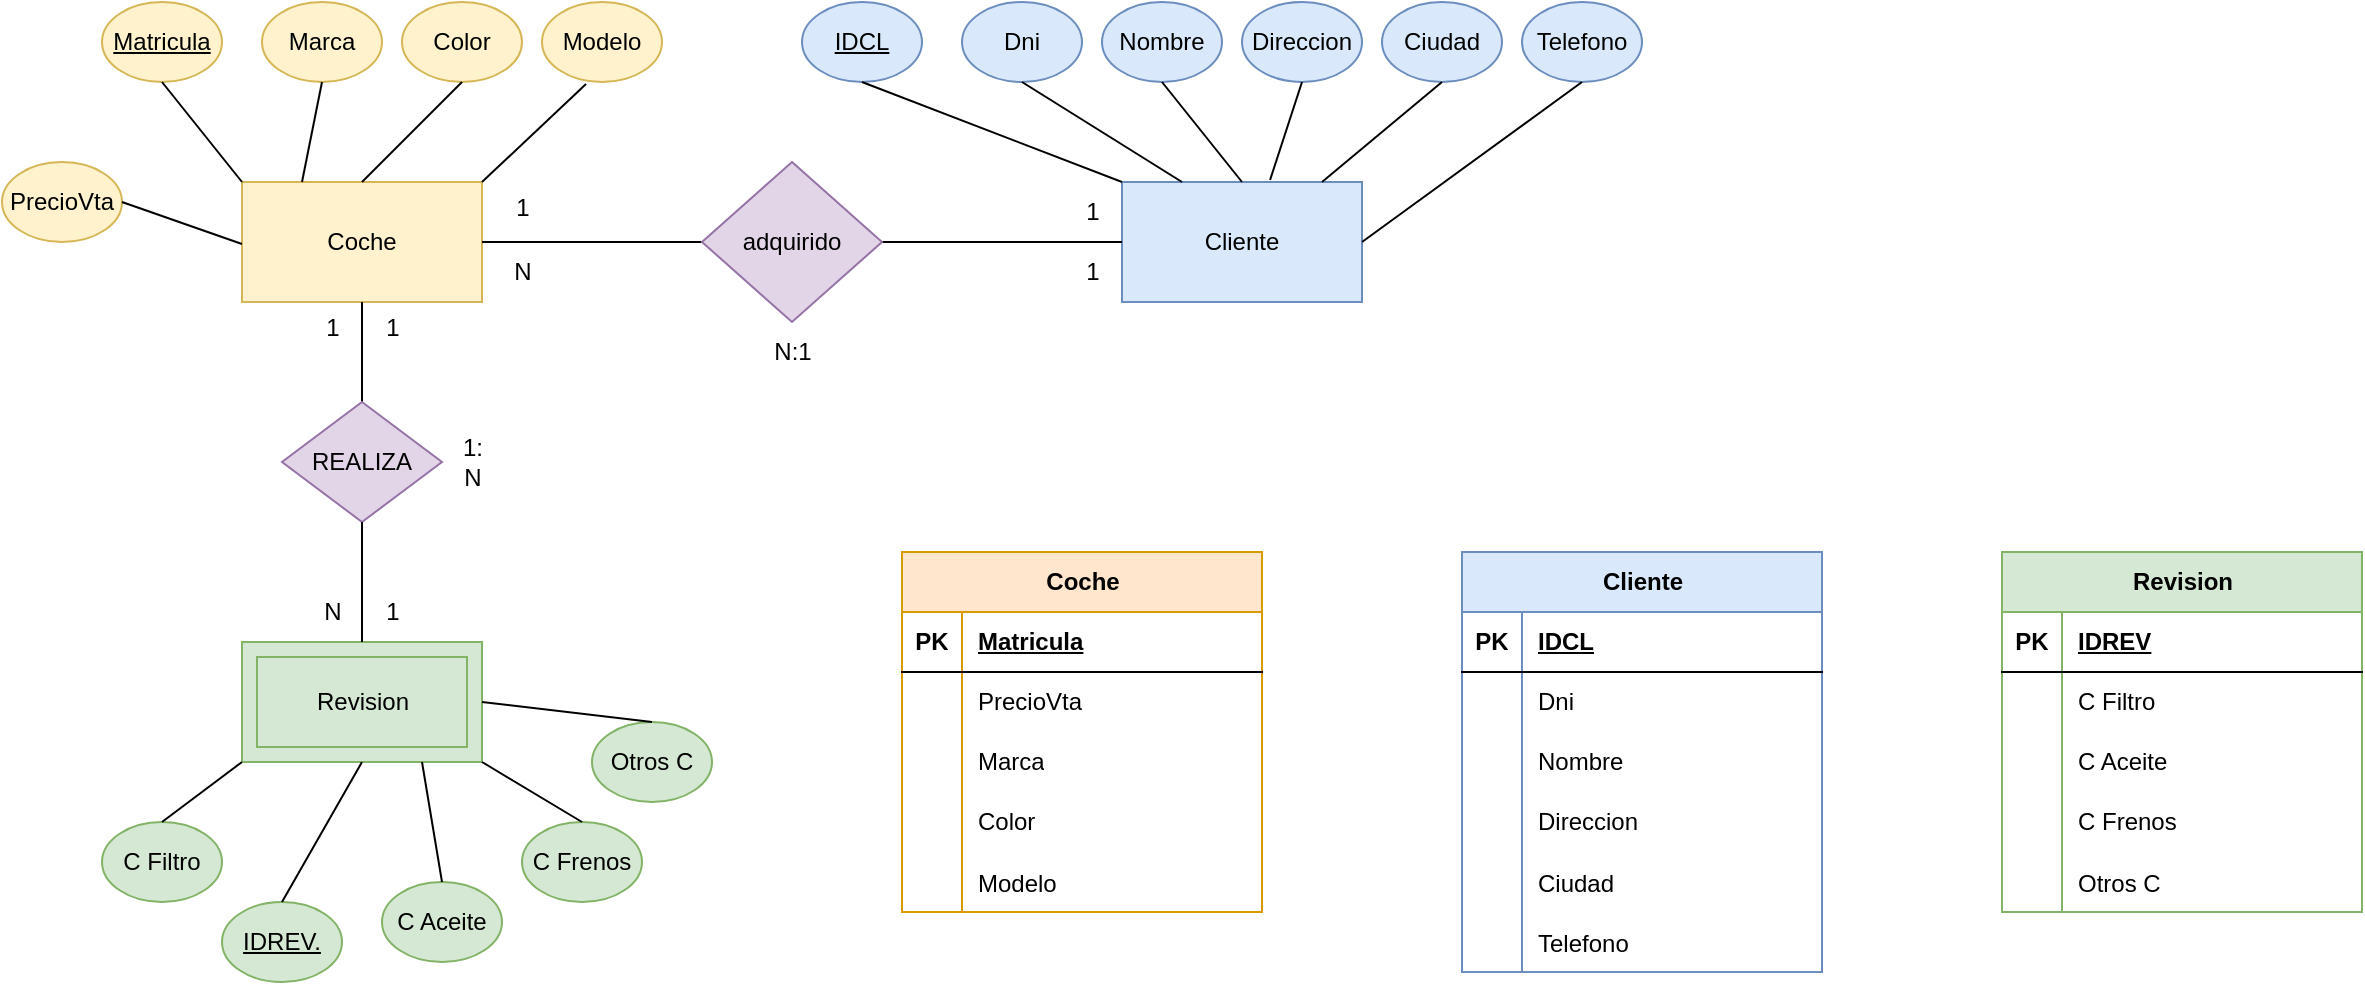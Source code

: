 <mxfile version="24.7.7">
  <diagram name="Página-1" id="XbbW0E3DY1Hykfo39sZ1">
    <mxGraphModel dx="2222" dy="615" grid="1" gridSize="10" guides="1" tooltips="1" connect="1" arrows="1" fold="1" page="1" pageScale="1" pageWidth="827" pageHeight="1169" math="0" shadow="0">
      <root>
        <mxCell id="0" />
        <mxCell id="1" parent="0" />
        <mxCell id="bFVW-gel4DIm9eiZ2UtS-2" value="Dni" style="ellipse;whiteSpace=wrap;html=1;fillColor=#dae8fc;strokeColor=#6c8ebf;" vertex="1" parent="1">
          <mxGeometry x="460" y="200" width="60" height="40" as="geometry" />
        </mxCell>
        <mxCell id="bFVW-gel4DIm9eiZ2UtS-7" value="Nombre" style="ellipse;whiteSpace=wrap;html=1;fillColor=#dae8fc;strokeColor=#6c8ebf;" vertex="1" parent="1">
          <mxGeometry x="530" y="200" width="60" height="40" as="geometry" />
        </mxCell>
        <mxCell id="bFVW-gel4DIm9eiZ2UtS-8" value="Direccion" style="ellipse;whiteSpace=wrap;html=1;fillColor=#dae8fc;strokeColor=#6c8ebf;" vertex="1" parent="1">
          <mxGeometry x="600" y="200" width="60" height="40" as="geometry" />
        </mxCell>
        <mxCell id="bFVW-gel4DIm9eiZ2UtS-9" value="Ciudad" style="ellipse;whiteSpace=wrap;html=1;fillColor=#dae8fc;strokeColor=#6c8ebf;" vertex="1" parent="1">
          <mxGeometry x="670" y="200" width="60" height="40" as="geometry" />
        </mxCell>
        <mxCell id="bFVW-gel4DIm9eiZ2UtS-10" value="Telefono" style="ellipse;whiteSpace=wrap;html=1;fillColor=#dae8fc;strokeColor=#6c8ebf;" vertex="1" parent="1">
          <mxGeometry x="740" y="200" width="60" height="40" as="geometry" />
        </mxCell>
        <mxCell id="bFVW-gel4DIm9eiZ2UtS-11" value="&lt;u&gt;Matricula&lt;/u&gt;" style="ellipse;whiteSpace=wrap;html=1;fillColor=#fff2cc;strokeColor=#d6b656;" vertex="1" parent="1">
          <mxGeometry x="30" y="200" width="60" height="40" as="geometry" />
        </mxCell>
        <mxCell id="bFVW-gel4DIm9eiZ2UtS-12" value="Marca" style="ellipse;whiteSpace=wrap;html=1;fillColor=#fff2cc;strokeColor=#d6b656;" vertex="1" parent="1">
          <mxGeometry x="110" y="200" width="60" height="40" as="geometry" />
        </mxCell>
        <mxCell id="bFVW-gel4DIm9eiZ2UtS-14" value="Modelo" style="ellipse;whiteSpace=wrap;html=1;fillColor=#fff2cc;strokeColor=#d6b656;" vertex="1" parent="1">
          <mxGeometry x="250" y="200" width="60" height="40" as="geometry" />
        </mxCell>
        <mxCell id="bFVW-gel4DIm9eiZ2UtS-15" value="Color" style="ellipse;whiteSpace=wrap;html=1;fillColor=#fff2cc;strokeColor=#d6b656;" vertex="1" parent="1">
          <mxGeometry x="180" y="200" width="60" height="40" as="geometry" />
        </mxCell>
        <mxCell id="bFVW-gel4DIm9eiZ2UtS-17" value="Cliente" style="rounded=0;whiteSpace=wrap;html=1;fillColor=#dae8fc;strokeColor=#6c8ebf;" vertex="1" parent="1">
          <mxGeometry x="540" y="290" width="120" height="60" as="geometry" />
        </mxCell>
        <mxCell id="bFVW-gel4DIm9eiZ2UtS-18" value="&lt;u&gt;IDCL&lt;/u&gt;" style="ellipse;whiteSpace=wrap;html=1;fillColor=#dae8fc;strokeColor=#6c8ebf;" vertex="1" parent="1">
          <mxGeometry x="380" y="200" width="60" height="40" as="geometry" />
        </mxCell>
        <mxCell id="bFVW-gel4DIm9eiZ2UtS-19" value="Coche" style="rounded=0;whiteSpace=wrap;html=1;fillColor=#fff2cc;strokeColor=#d6b656;" vertex="1" parent="1">
          <mxGeometry x="100" y="290" width="120" height="60" as="geometry" />
        </mxCell>
        <mxCell id="bFVW-gel4DIm9eiZ2UtS-22" value="" style="endArrow=none;html=1;rounded=0;entryX=0.5;entryY=1;entryDx=0;entryDy=0;exitX=0;exitY=0;exitDx=0;exitDy=0;" edge="1" parent="1" source="bFVW-gel4DIm9eiZ2UtS-19" target="bFVW-gel4DIm9eiZ2UtS-11">
          <mxGeometry width="50" height="50" relative="1" as="geometry">
            <mxPoint x="390" y="410" as="sourcePoint" />
            <mxPoint x="440" y="360" as="targetPoint" />
          </mxGeometry>
        </mxCell>
        <mxCell id="bFVW-gel4DIm9eiZ2UtS-23" value="" style="endArrow=none;html=1;rounded=0;entryX=0.5;entryY=1;entryDx=0;entryDy=0;exitX=0.25;exitY=0;exitDx=0;exitDy=0;" edge="1" parent="1" source="bFVW-gel4DIm9eiZ2UtS-19" target="bFVW-gel4DIm9eiZ2UtS-12">
          <mxGeometry width="50" height="50" relative="1" as="geometry">
            <mxPoint x="110" y="300" as="sourcePoint" />
            <mxPoint x="70" y="250" as="targetPoint" />
          </mxGeometry>
        </mxCell>
        <mxCell id="bFVW-gel4DIm9eiZ2UtS-24" value="" style="endArrow=none;html=1;rounded=0;entryX=0.5;entryY=1;entryDx=0;entryDy=0;exitX=0.5;exitY=0;exitDx=0;exitDy=0;" edge="1" parent="1" source="bFVW-gel4DIm9eiZ2UtS-19" target="bFVW-gel4DIm9eiZ2UtS-15">
          <mxGeometry width="50" height="50" relative="1" as="geometry">
            <mxPoint x="160" y="280" as="sourcePoint" />
            <mxPoint x="150" y="250" as="targetPoint" />
          </mxGeometry>
        </mxCell>
        <mxCell id="bFVW-gel4DIm9eiZ2UtS-26" value="" style="endArrow=none;html=1;rounded=0;entryX=0.367;entryY=1.025;entryDx=0;entryDy=0;exitX=1;exitY=0;exitDx=0;exitDy=0;entryPerimeter=0;" edge="1" parent="1" source="bFVW-gel4DIm9eiZ2UtS-19" target="bFVW-gel4DIm9eiZ2UtS-14">
          <mxGeometry width="50" height="50" relative="1" as="geometry">
            <mxPoint x="170" y="300" as="sourcePoint" />
            <mxPoint x="220" y="250" as="targetPoint" />
          </mxGeometry>
        </mxCell>
        <mxCell id="bFVW-gel4DIm9eiZ2UtS-27" value="PrecioVta" style="ellipse;whiteSpace=wrap;html=1;fillColor=#fff2cc;strokeColor=#d6b656;" vertex="1" parent="1">
          <mxGeometry x="-20" y="280" width="60" height="40" as="geometry" />
        </mxCell>
        <mxCell id="bFVW-gel4DIm9eiZ2UtS-28" value="" style="endArrow=none;html=1;rounded=0;entryX=1;entryY=0.5;entryDx=0;entryDy=0;" edge="1" parent="1" target="bFVW-gel4DIm9eiZ2UtS-27">
          <mxGeometry width="50" height="50" relative="1" as="geometry">
            <mxPoint x="100" y="321" as="sourcePoint" />
            <mxPoint x="260" y="300" as="targetPoint" />
          </mxGeometry>
        </mxCell>
        <mxCell id="bFVW-gel4DIm9eiZ2UtS-30" value="" style="endArrow=none;html=1;rounded=0;entryX=0.5;entryY=1;entryDx=0;entryDy=0;exitX=0;exitY=0;exitDx=0;exitDy=0;" edge="1" parent="1" source="bFVW-gel4DIm9eiZ2UtS-17" target="bFVW-gel4DIm9eiZ2UtS-18">
          <mxGeometry width="50" height="50" relative="1" as="geometry">
            <mxPoint x="390" y="410" as="sourcePoint" />
            <mxPoint x="440" y="360" as="targetPoint" />
          </mxGeometry>
        </mxCell>
        <mxCell id="bFVW-gel4DIm9eiZ2UtS-31" value="" style="endArrow=none;html=1;rounded=0;entryX=0.5;entryY=1;entryDx=0;entryDy=0;exitX=0.25;exitY=0;exitDx=0;exitDy=0;" edge="1" parent="1" source="bFVW-gel4DIm9eiZ2UtS-17" target="bFVW-gel4DIm9eiZ2UtS-2">
          <mxGeometry width="50" height="50" relative="1" as="geometry">
            <mxPoint x="550" y="300" as="sourcePoint" />
            <mxPoint x="420" y="250" as="targetPoint" />
          </mxGeometry>
        </mxCell>
        <mxCell id="bFVW-gel4DIm9eiZ2UtS-32" value="" style="endArrow=none;html=1;rounded=0;entryX=0.5;entryY=1;entryDx=0;entryDy=0;exitX=0.5;exitY=0;exitDx=0;exitDy=0;" edge="1" parent="1" source="bFVW-gel4DIm9eiZ2UtS-17" target="bFVW-gel4DIm9eiZ2UtS-7">
          <mxGeometry width="50" height="50" relative="1" as="geometry">
            <mxPoint x="580" y="300" as="sourcePoint" />
            <mxPoint x="500" y="250" as="targetPoint" />
          </mxGeometry>
        </mxCell>
        <mxCell id="bFVW-gel4DIm9eiZ2UtS-33" value="" style="endArrow=none;html=1;rounded=0;entryX=0.5;entryY=1;entryDx=0;entryDy=0;exitX=0.617;exitY=-0.017;exitDx=0;exitDy=0;exitPerimeter=0;" edge="1" parent="1" source="bFVW-gel4DIm9eiZ2UtS-17" target="bFVW-gel4DIm9eiZ2UtS-8">
          <mxGeometry width="50" height="50" relative="1" as="geometry">
            <mxPoint x="610" y="300" as="sourcePoint" />
            <mxPoint x="570" y="250" as="targetPoint" />
          </mxGeometry>
        </mxCell>
        <mxCell id="bFVW-gel4DIm9eiZ2UtS-34" value="" style="endArrow=none;html=1;rounded=0;entryX=0.5;entryY=1;entryDx=0;entryDy=0;" edge="1" parent="1" target="bFVW-gel4DIm9eiZ2UtS-9">
          <mxGeometry width="50" height="50" relative="1" as="geometry">
            <mxPoint x="640" y="290" as="sourcePoint" />
            <mxPoint x="640" y="250" as="targetPoint" />
          </mxGeometry>
        </mxCell>
        <mxCell id="bFVW-gel4DIm9eiZ2UtS-35" value="" style="endArrow=none;html=1;rounded=0;entryX=0.5;entryY=1;entryDx=0;entryDy=0;exitX=1;exitY=0.5;exitDx=0;exitDy=0;" edge="1" parent="1" source="bFVW-gel4DIm9eiZ2UtS-17" target="bFVW-gel4DIm9eiZ2UtS-10">
          <mxGeometry width="50" height="50" relative="1" as="geometry">
            <mxPoint x="650" y="300" as="sourcePoint" />
            <mxPoint x="710" y="250" as="targetPoint" />
          </mxGeometry>
        </mxCell>
        <mxCell id="bFVW-gel4DIm9eiZ2UtS-37" value="" style="endArrow=none;html=1;rounded=0;exitX=1;exitY=0.5;exitDx=0;exitDy=0;" edge="1" parent="1" source="bFVW-gel4DIm9eiZ2UtS-19">
          <mxGeometry width="50" height="50" relative="1" as="geometry">
            <mxPoint x="390" y="410" as="sourcePoint" />
            <mxPoint x="340" y="320" as="targetPoint" />
          </mxGeometry>
        </mxCell>
        <mxCell id="bFVW-gel4DIm9eiZ2UtS-38" value="" style="endArrow=none;html=1;rounded=0;entryX=0;entryY=0.5;entryDx=0;entryDy=0;exitX=1;exitY=0.5;exitDx=0;exitDy=0;" edge="1" parent="1" source="bFVW-gel4DIm9eiZ2UtS-39" target="bFVW-gel4DIm9eiZ2UtS-17">
          <mxGeometry width="50" height="50" relative="1" as="geometry">
            <mxPoint x="450" y="320" as="sourcePoint" />
            <mxPoint x="350" y="330" as="targetPoint" />
          </mxGeometry>
        </mxCell>
        <mxCell id="bFVW-gel4DIm9eiZ2UtS-39" value="adquirido" style="rhombus;whiteSpace=wrap;html=1;fillColor=#e1d5e7;strokeColor=#9673a6;" vertex="1" parent="1">
          <mxGeometry x="330" y="280" width="90" height="80" as="geometry" />
        </mxCell>
        <mxCell id="bFVW-gel4DIm9eiZ2UtS-42" value="1" style="text;html=1;align=center;verticalAlign=middle;resizable=0;points=[];autosize=1;strokeColor=none;fillColor=none;" vertex="1" parent="1">
          <mxGeometry x="225" y="288" width="30" height="30" as="geometry" />
        </mxCell>
        <mxCell id="bFVW-gel4DIm9eiZ2UtS-43" value="1" style="text;html=1;align=center;verticalAlign=middle;resizable=0;points=[];autosize=1;strokeColor=none;fillColor=none;" vertex="1" parent="1">
          <mxGeometry x="510" y="290" width="30" height="30" as="geometry" />
        </mxCell>
        <mxCell id="bFVW-gel4DIm9eiZ2UtS-44" value="1" style="text;html=1;align=center;verticalAlign=middle;resizable=0;points=[];autosize=1;strokeColor=none;fillColor=none;" vertex="1" parent="1">
          <mxGeometry x="510" y="320" width="30" height="30" as="geometry" />
        </mxCell>
        <mxCell id="bFVW-gel4DIm9eiZ2UtS-45" value="N" style="text;html=1;align=center;verticalAlign=middle;resizable=0;points=[];autosize=1;strokeColor=none;fillColor=none;" vertex="1" parent="1">
          <mxGeometry x="225" y="320" width="30" height="30" as="geometry" />
        </mxCell>
        <mxCell id="bFVW-gel4DIm9eiZ2UtS-46" value="N:1" style="text;html=1;align=center;verticalAlign=middle;resizable=0;points=[];autosize=1;strokeColor=none;fillColor=none;" vertex="1" parent="1">
          <mxGeometry x="355" y="360" width="40" height="30" as="geometry" />
        </mxCell>
        <mxCell id="bFVW-gel4DIm9eiZ2UtS-49" value="Revision" style="rounded=0;whiteSpace=wrap;html=1;fillColor=#d5e8d4;strokeColor=#82b366;" vertex="1" parent="1">
          <mxGeometry x="100" y="520" width="120" height="60" as="geometry" />
        </mxCell>
        <mxCell id="bFVW-gel4DIm9eiZ2UtS-50" value="&lt;u&gt;IDREV.&lt;/u&gt;" style="ellipse;whiteSpace=wrap;html=1;fillColor=#d5e8d4;strokeColor=#82b366;" vertex="1" parent="1">
          <mxGeometry x="90" y="650" width="60" height="40" as="geometry" />
        </mxCell>
        <mxCell id="bFVW-gel4DIm9eiZ2UtS-51" value="C Aceite" style="ellipse;whiteSpace=wrap;html=1;fillColor=#d5e8d4;strokeColor=#82b366;" vertex="1" parent="1">
          <mxGeometry x="170" y="640" width="60" height="40" as="geometry" />
        </mxCell>
        <mxCell id="bFVW-gel4DIm9eiZ2UtS-52" value="" style="endArrow=none;html=1;rounded=0;entryX=0.5;entryY=0;entryDx=0;entryDy=0;exitX=0.5;exitY=1;exitDx=0;exitDy=0;" edge="1" parent="1" target="bFVW-gel4DIm9eiZ2UtS-50" source="bFVW-gel4DIm9eiZ2UtS-49">
          <mxGeometry width="50" height="50" relative="1" as="geometry">
            <mxPoint x="185" y="700" as="sourcePoint" />
            <mxPoint x="525" y="770" as="targetPoint" />
          </mxGeometry>
        </mxCell>
        <mxCell id="bFVW-gel4DIm9eiZ2UtS-53" value="" style="endArrow=none;html=1;rounded=0;entryX=0.5;entryY=0;entryDx=0;entryDy=0;exitX=0.75;exitY=1;exitDx=0;exitDy=0;" edge="1" parent="1" target="bFVW-gel4DIm9eiZ2UtS-51" source="bFVW-gel4DIm9eiZ2UtS-49">
          <mxGeometry width="50" height="50" relative="1" as="geometry">
            <mxPoint x="215" y="700" as="sourcePoint" />
            <mxPoint x="155" y="660" as="targetPoint" />
          </mxGeometry>
        </mxCell>
        <mxCell id="bFVW-gel4DIm9eiZ2UtS-54" value="C Filtro" style="ellipse;whiteSpace=wrap;html=1;fillColor=#d5e8d4;strokeColor=#82b366;" vertex="1" parent="1">
          <mxGeometry x="30" y="610" width="60" height="40" as="geometry" />
        </mxCell>
        <mxCell id="bFVW-gel4DIm9eiZ2UtS-55" value="" style="endArrow=none;html=1;rounded=0;entryX=0.5;entryY=0;entryDx=0;entryDy=0;exitX=0;exitY=1;exitDx=0;exitDy=0;" edge="1" parent="1" target="bFVW-gel4DIm9eiZ2UtS-54" source="bFVW-gel4DIm9eiZ2UtS-49">
          <mxGeometry width="50" height="50" relative="1" as="geometry">
            <mxPoint x="185" y="731" as="sourcePoint" />
            <mxPoint x="345" y="710" as="targetPoint" />
          </mxGeometry>
        </mxCell>
        <mxCell id="bFVW-gel4DIm9eiZ2UtS-58" value="C Frenos" style="ellipse;whiteSpace=wrap;html=1;fillColor=#d5e8d4;strokeColor=#82b366;" vertex="1" parent="1">
          <mxGeometry x="240" y="610" width="60" height="40" as="geometry" />
        </mxCell>
        <mxCell id="bFVW-gel4DIm9eiZ2UtS-59" value="" style="endArrow=none;html=1;rounded=0;entryX=0.5;entryY=0;entryDx=0;entryDy=0;exitX=1;exitY=1;exitDx=0;exitDy=0;" edge="1" parent="1" target="bFVW-gel4DIm9eiZ2UtS-58" source="bFVW-gel4DIm9eiZ2UtS-49">
          <mxGeometry width="50" height="50" relative="1" as="geometry">
            <mxPoint x="280" y="585" as="sourcePoint" />
            <mxPoint x="215" y="665" as="targetPoint" />
          </mxGeometry>
        </mxCell>
        <mxCell id="bFVW-gel4DIm9eiZ2UtS-60" value="Otros C" style="ellipse;whiteSpace=wrap;html=1;fillColor=#d5e8d4;strokeColor=#82b366;" vertex="1" parent="1">
          <mxGeometry x="275" y="560" width="60" height="40" as="geometry" />
        </mxCell>
        <mxCell id="bFVW-gel4DIm9eiZ2UtS-61" value="" style="endArrow=none;html=1;rounded=0;entryX=0.5;entryY=0;entryDx=0;entryDy=0;exitX=1;exitY=0.5;exitDx=0;exitDy=0;" edge="1" parent="1" target="bFVW-gel4DIm9eiZ2UtS-60" source="bFVW-gel4DIm9eiZ2UtS-49">
          <mxGeometry width="50" height="50" relative="1" as="geometry">
            <mxPoint x="255" y="530" as="sourcePoint" />
            <mxPoint x="250" y="615" as="targetPoint" />
          </mxGeometry>
        </mxCell>
        <mxCell id="bFVW-gel4DIm9eiZ2UtS-64" value="" style="endArrow=none;html=1;rounded=0;entryX=0.5;entryY=1;entryDx=0;entryDy=0;" edge="1" parent="1" target="bFVW-gel4DIm9eiZ2UtS-19">
          <mxGeometry width="50" height="50" relative="1" as="geometry">
            <mxPoint x="160" y="400" as="sourcePoint" />
            <mxPoint x="390" y="430" as="targetPoint" />
          </mxGeometry>
        </mxCell>
        <mxCell id="bFVW-gel4DIm9eiZ2UtS-65" value="REALIZA" style="rhombus;whiteSpace=wrap;html=1;fillColor=#e1d5e7;strokeColor=#9673a6;" vertex="1" parent="1">
          <mxGeometry x="120" y="400" width="80" height="60" as="geometry" />
        </mxCell>
        <mxCell id="bFVW-gel4DIm9eiZ2UtS-66" value="" style="endArrow=none;html=1;rounded=0;entryX=0.5;entryY=1;entryDx=0;entryDy=0;exitX=0.5;exitY=0;exitDx=0;exitDy=0;" edge="1" parent="1" source="bFVW-gel4DIm9eiZ2UtS-49" target="bFVW-gel4DIm9eiZ2UtS-65">
          <mxGeometry width="50" height="50" relative="1" as="geometry">
            <mxPoint x="170" y="410" as="sourcePoint" />
            <mxPoint x="170" y="360" as="targetPoint" />
          </mxGeometry>
        </mxCell>
        <mxCell id="bFVW-gel4DIm9eiZ2UtS-67" value="Revision" style="rounded=0;whiteSpace=wrap;html=1;fillColor=#d5e8d4;strokeColor=#82b366;" vertex="1" parent="1">
          <mxGeometry x="107.5" y="527.5" width="105" height="45" as="geometry" />
        </mxCell>
        <mxCell id="bFVW-gel4DIm9eiZ2UtS-68" value="1" style="text;html=1;align=center;verticalAlign=middle;resizable=0;points=[];autosize=1;strokeColor=none;fillColor=none;" vertex="1" parent="1">
          <mxGeometry x="130" y="348" width="30" height="30" as="geometry" />
        </mxCell>
        <mxCell id="bFVW-gel4DIm9eiZ2UtS-69" value="N" style="text;html=1;align=center;verticalAlign=middle;resizable=0;points=[];autosize=1;strokeColor=none;fillColor=none;" vertex="1" parent="1">
          <mxGeometry x="130" y="490" width="30" height="30" as="geometry" />
        </mxCell>
        <mxCell id="bFVW-gel4DIm9eiZ2UtS-70" value="1" style="text;html=1;align=center;verticalAlign=middle;resizable=0;points=[];autosize=1;strokeColor=none;fillColor=none;" vertex="1" parent="1">
          <mxGeometry x="160" y="348" width="30" height="30" as="geometry" />
        </mxCell>
        <mxCell id="bFVW-gel4DIm9eiZ2UtS-71" value="1" style="text;html=1;align=center;verticalAlign=middle;resizable=0;points=[];autosize=1;strokeColor=none;fillColor=none;" vertex="1" parent="1">
          <mxGeometry x="160" y="490" width="30" height="30" as="geometry" />
        </mxCell>
        <mxCell id="bFVW-gel4DIm9eiZ2UtS-72" value="1:&lt;div&gt;N&lt;/div&gt;" style="text;html=1;align=center;verticalAlign=middle;resizable=0;points=[];autosize=1;strokeColor=none;fillColor=none;" vertex="1" parent="1">
          <mxGeometry x="200" y="410" width="30" height="40" as="geometry" />
        </mxCell>
        <mxCell id="bFVW-gel4DIm9eiZ2UtS-74" value="Coche" style="shape=table;startSize=30;container=1;collapsible=1;childLayout=tableLayout;fixedRows=1;rowLines=0;fontStyle=1;align=center;resizeLast=1;html=1;fillColor=#ffe6cc;strokeColor=#d79b00;" vertex="1" parent="1">
          <mxGeometry x="430" y="475" width="180" height="180" as="geometry" />
        </mxCell>
        <mxCell id="bFVW-gel4DIm9eiZ2UtS-75" value="" style="shape=tableRow;horizontal=0;startSize=0;swimlaneHead=0;swimlaneBody=0;fillColor=none;collapsible=0;dropTarget=0;points=[[0,0.5],[1,0.5]];portConstraint=eastwest;top=0;left=0;right=0;bottom=1;" vertex="1" parent="bFVW-gel4DIm9eiZ2UtS-74">
          <mxGeometry y="30" width="180" height="30" as="geometry" />
        </mxCell>
        <mxCell id="bFVW-gel4DIm9eiZ2UtS-76" value="PK" style="shape=partialRectangle;connectable=0;fillColor=none;top=0;left=0;bottom=0;right=0;fontStyle=1;overflow=hidden;whiteSpace=wrap;html=1;" vertex="1" parent="bFVW-gel4DIm9eiZ2UtS-75">
          <mxGeometry width="30" height="30" as="geometry">
            <mxRectangle width="30" height="30" as="alternateBounds" />
          </mxGeometry>
        </mxCell>
        <mxCell id="bFVW-gel4DIm9eiZ2UtS-77" value="Matricula" style="shape=partialRectangle;connectable=0;fillColor=none;top=0;left=0;bottom=0;right=0;align=left;spacingLeft=6;fontStyle=5;overflow=hidden;whiteSpace=wrap;html=1;" vertex="1" parent="bFVW-gel4DIm9eiZ2UtS-75">
          <mxGeometry x="30" width="150" height="30" as="geometry">
            <mxRectangle width="150" height="30" as="alternateBounds" />
          </mxGeometry>
        </mxCell>
        <mxCell id="bFVW-gel4DIm9eiZ2UtS-78" value="" style="shape=tableRow;horizontal=0;startSize=0;swimlaneHead=0;swimlaneBody=0;fillColor=none;collapsible=0;dropTarget=0;points=[[0,0.5],[1,0.5]];portConstraint=eastwest;top=0;left=0;right=0;bottom=0;" vertex="1" parent="bFVW-gel4DIm9eiZ2UtS-74">
          <mxGeometry y="60" width="180" height="30" as="geometry" />
        </mxCell>
        <mxCell id="bFVW-gel4DIm9eiZ2UtS-79" value="" style="shape=partialRectangle;connectable=0;fillColor=none;top=0;left=0;bottom=0;right=0;editable=1;overflow=hidden;whiteSpace=wrap;html=1;" vertex="1" parent="bFVW-gel4DIm9eiZ2UtS-78">
          <mxGeometry width="30" height="30" as="geometry">
            <mxRectangle width="30" height="30" as="alternateBounds" />
          </mxGeometry>
        </mxCell>
        <mxCell id="bFVW-gel4DIm9eiZ2UtS-80" value="PrecioVta" style="shape=partialRectangle;connectable=0;fillColor=none;top=0;left=0;bottom=0;right=0;align=left;spacingLeft=6;overflow=hidden;whiteSpace=wrap;html=1;" vertex="1" parent="bFVW-gel4DIm9eiZ2UtS-78">
          <mxGeometry x="30" width="150" height="30" as="geometry">
            <mxRectangle width="150" height="30" as="alternateBounds" />
          </mxGeometry>
        </mxCell>
        <mxCell id="bFVW-gel4DIm9eiZ2UtS-81" value="" style="shape=tableRow;horizontal=0;startSize=0;swimlaneHead=0;swimlaneBody=0;fillColor=none;collapsible=0;dropTarget=0;points=[[0,0.5],[1,0.5]];portConstraint=eastwest;top=0;left=0;right=0;bottom=0;" vertex="1" parent="bFVW-gel4DIm9eiZ2UtS-74">
          <mxGeometry y="90" width="180" height="30" as="geometry" />
        </mxCell>
        <mxCell id="bFVW-gel4DIm9eiZ2UtS-82" value="" style="shape=partialRectangle;connectable=0;fillColor=none;top=0;left=0;bottom=0;right=0;editable=1;overflow=hidden;whiteSpace=wrap;html=1;" vertex="1" parent="bFVW-gel4DIm9eiZ2UtS-81">
          <mxGeometry width="30" height="30" as="geometry">
            <mxRectangle width="30" height="30" as="alternateBounds" />
          </mxGeometry>
        </mxCell>
        <mxCell id="bFVW-gel4DIm9eiZ2UtS-83" value="Marca" style="shape=partialRectangle;connectable=0;fillColor=none;top=0;left=0;bottom=0;right=0;align=left;spacingLeft=6;overflow=hidden;whiteSpace=wrap;html=1;" vertex="1" parent="bFVW-gel4DIm9eiZ2UtS-81">
          <mxGeometry x="30" width="150" height="30" as="geometry">
            <mxRectangle width="150" height="30" as="alternateBounds" />
          </mxGeometry>
        </mxCell>
        <mxCell id="bFVW-gel4DIm9eiZ2UtS-84" value="" style="shape=tableRow;horizontal=0;startSize=0;swimlaneHead=0;swimlaneBody=0;fillColor=none;collapsible=0;dropTarget=0;points=[[0,0.5],[1,0.5]];portConstraint=eastwest;top=0;left=0;right=0;bottom=0;" vertex="1" parent="bFVW-gel4DIm9eiZ2UtS-74">
          <mxGeometry y="120" width="180" height="30" as="geometry" />
        </mxCell>
        <mxCell id="bFVW-gel4DIm9eiZ2UtS-85" value="" style="shape=partialRectangle;connectable=0;fillColor=none;top=0;left=0;bottom=0;right=0;editable=1;overflow=hidden;whiteSpace=wrap;html=1;" vertex="1" parent="bFVW-gel4DIm9eiZ2UtS-84">
          <mxGeometry width="30" height="30" as="geometry">
            <mxRectangle width="30" height="30" as="alternateBounds" />
          </mxGeometry>
        </mxCell>
        <mxCell id="bFVW-gel4DIm9eiZ2UtS-86" value="Color" style="shape=partialRectangle;connectable=0;fillColor=none;top=0;left=0;bottom=0;right=0;align=left;spacingLeft=6;overflow=hidden;whiteSpace=wrap;html=1;" vertex="1" parent="bFVW-gel4DIm9eiZ2UtS-84">
          <mxGeometry x="30" width="150" height="30" as="geometry">
            <mxRectangle width="150" height="30" as="alternateBounds" />
          </mxGeometry>
        </mxCell>
        <mxCell id="bFVW-gel4DIm9eiZ2UtS-114" value="" style="shape=tableRow;horizontal=0;startSize=0;swimlaneHead=0;swimlaneBody=0;fillColor=none;collapsible=0;dropTarget=0;points=[[0,0.5],[1,0.5]];portConstraint=eastwest;top=0;left=0;right=0;bottom=0;" vertex="1" parent="bFVW-gel4DIm9eiZ2UtS-74">
          <mxGeometry y="150" width="180" height="30" as="geometry" />
        </mxCell>
        <mxCell id="bFVW-gel4DIm9eiZ2UtS-115" value="" style="shape=partialRectangle;connectable=0;fillColor=none;top=0;left=0;bottom=0;right=0;editable=1;overflow=hidden;" vertex="1" parent="bFVW-gel4DIm9eiZ2UtS-114">
          <mxGeometry width="30" height="30" as="geometry">
            <mxRectangle width="30" height="30" as="alternateBounds" />
          </mxGeometry>
        </mxCell>
        <mxCell id="bFVW-gel4DIm9eiZ2UtS-116" value="Modelo" style="shape=partialRectangle;connectable=0;fillColor=none;top=0;left=0;bottom=0;right=0;align=left;spacingLeft=6;overflow=hidden;" vertex="1" parent="bFVW-gel4DIm9eiZ2UtS-114">
          <mxGeometry x="30" width="150" height="30" as="geometry">
            <mxRectangle width="150" height="30" as="alternateBounds" />
          </mxGeometry>
        </mxCell>
        <mxCell id="bFVW-gel4DIm9eiZ2UtS-87" value="Cliente" style="shape=table;startSize=30;container=1;collapsible=1;childLayout=tableLayout;fixedRows=1;rowLines=0;fontStyle=1;align=center;resizeLast=1;html=1;fillColor=#dae8fc;strokeColor=#6c8ebf;" vertex="1" parent="1">
          <mxGeometry x="710" y="475" width="180" height="210" as="geometry" />
        </mxCell>
        <mxCell id="bFVW-gel4DIm9eiZ2UtS-88" value="" style="shape=tableRow;horizontal=0;startSize=0;swimlaneHead=0;swimlaneBody=0;fillColor=none;collapsible=0;dropTarget=0;points=[[0,0.5],[1,0.5]];portConstraint=eastwest;top=0;left=0;right=0;bottom=1;" vertex="1" parent="bFVW-gel4DIm9eiZ2UtS-87">
          <mxGeometry y="30" width="180" height="30" as="geometry" />
        </mxCell>
        <mxCell id="bFVW-gel4DIm9eiZ2UtS-89" value="PK" style="shape=partialRectangle;connectable=0;fillColor=none;top=0;left=0;bottom=0;right=0;fontStyle=1;overflow=hidden;whiteSpace=wrap;html=1;" vertex="1" parent="bFVW-gel4DIm9eiZ2UtS-88">
          <mxGeometry width="30" height="30" as="geometry">
            <mxRectangle width="30" height="30" as="alternateBounds" />
          </mxGeometry>
        </mxCell>
        <mxCell id="bFVW-gel4DIm9eiZ2UtS-90" value="IDCL" style="shape=partialRectangle;connectable=0;fillColor=none;top=0;left=0;bottom=0;right=0;align=left;spacingLeft=6;fontStyle=5;overflow=hidden;whiteSpace=wrap;html=1;" vertex="1" parent="bFVW-gel4DIm9eiZ2UtS-88">
          <mxGeometry x="30" width="150" height="30" as="geometry">
            <mxRectangle width="150" height="30" as="alternateBounds" />
          </mxGeometry>
        </mxCell>
        <mxCell id="bFVW-gel4DIm9eiZ2UtS-91" value="" style="shape=tableRow;horizontal=0;startSize=0;swimlaneHead=0;swimlaneBody=0;fillColor=none;collapsible=0;dropTarget=0;points=[[0,0.5],[1,0.5]];portConstraint=eastwest;top=0;left=0;right=0;bottom=0;" vertex="1" parent="bFVW-gel4DIm9eiZ2UtS-87">
          <mxGeometry y="60" width="180" height="30" as="geometry" />
        </mxCell>
        <mxCell id="bFVW-gel4DIm9eiZ2UtS-92" value="" style="shape=partialRectangle;connectable=0;fillColor=none;top=0;left=0;bottom=0;right=0;editable=1;overflow=hidden;whiteSpace=wrap;html=1;" vertex="1" parent="bFVW-gel4DIm9eiZ2UtS-91">
          <mxGeometry width="30" height="30" as="geometry">
            <mxRectangle width="30" height="30" as="alternateBounds" />
          </mxGeometry>
        </mxCell>
        <mxCell id="bFVW-gel4DIm9eiZ2UtS-93" value="Dni" style="shape=partialRectangle;connectable=0;fillColor=none;top=0;left=0;bottom=0;right=0;align=left;spacingLeft=6;overflow=hidden;whiteSpace=wrap;html=1;" vertex="1" parent="bFVW-gel4DIm9eiZ2UtS-91">
          <mxGeometry x="30" width="150" height="30" as="geometry">
            <mxRectangle width="150" height="30" as="alternateBounds" />
          </mxGeometry>
        </mxCell>
        <mxCell id="bFVW-gel4DIm9eiZ2UtS-94" value="" style="shape=tableRow;horizontal=0;startSize=0;swimlaneHead=0;swimlaneBody=0;fillColor=none;collapsible=0;dropTarget=0;points=[[0,0.5],[1,0.5]];portConstraint=eastwest;top=0;left=0;right=0;bottom=0;" vertex="1" parent="bFVW-gel4DIm9eiZ2UtS-87">
          <mxGeometry y="90" width="180" height="30" as="geometry" />
        </mxCell>
        <mxCell id="bFVW-gel4DIm9eiZ2UtS-95" value="" style="shape=partialRectangle;connectable=0;fillColor=none;top=0;left=0;bottom=0;right=0;editable=1;overflow=hidden;whiteSpace=wrap;html=1;" vertex="1" parent="bFVW-gel4DIm9eiZ2UtS-94">
          <mxGeometry width="30" height="30" as="geometry">
            <mxRectangle width="30" height="30" as="alternateBounds" />
          </mxGeometry>
        </mxCell>
        <mxCell id="bFVW-gel4DIm9eiZ2UtS-96" value="Nombre" style="shape=partialRectangle;connectable=0;fillColor=none;top=0;left=0;bottom=0;right=0;align=left;spacingLeft=6;overflow=hidden;whiteSpace=wrap;html=1;" vertex="1" parent="bFVW-gel4DIm9eiZ2UtS-94">
          <mxGeometry x="30" width="150" height="30" as="geometry">
            <mxRectangle width="150" height="30" as="alternateBounds" />
          </mxGeometry>
        </mxCell>
        <mxCell id="bFVW-gel4DIm9eiZ2UtS-97" value="" style="shape=tableRow;horizontal=0;startSize=0;swimlaneHead=0;swimlaneBody=0;fillColor=none;collapsible=0;dropTarget=0;points=[[0,0.5],[1,0.5]];portConstraint=eastwest;top=0;left=0;right=0;bottom=0;" vertex="1" parent="bFVW-gel4DIm9eiZ2UtS-87">
          <mxGeometry y="120" width="180" height="30" as="geometry" />
        </mxCell>
        <mxCell id="bFVW-gel4DIm9eiZ2UtS-98" value="" style="shape=partialRectangle;connectable=0;fillColor=none;top=0;left=0;bottom=0;right=0;editable=1;overflow=hidden;whiteSpace=wrap;html=1;" vertex="1" parent="bFVW-gel4DIm9eiZ2UtS-97">
          <mxGeometry width="30" height="30" as="geometry">
            <mxRectangle width="30" height="30" as="alternateBounds" />
          </mxGeometry>
        </mxCell>
        <mxCell id="bFVW-gel4DIm9eiZ2UtS-99" value="Direccion" style="shape=partialRectangle;connectable=0;fillColor=none;top=0;left=0;bottom=0;right=0;align=left;spacingLeft=6;overflow=hidden;whiteSpace=wrap;html=1;" vertex="1" parent="bFVW-gel4DIm9eiZ2UtS-97">
          <mxGeometry x="30" width="150" height="30" as="geometry">
            <mxRectangle width="150" height="30" as="alternateBounds" />
          </mxGeometry>
        </mxCell>
        <mxCell id="bFVW-gel4DIm9eiZ2UtS-120" value="" style="shape=tableRow;horizontal=0;startSize=0;swimlaneHead=0;swimlaneBody=0;fillColor=none;collapsible=0;dropTarget=0;points=[[0,0.5],[1,0.5]];portConstraint=eastwest;top=0;left=0;right=0;bottom=0;" vertex="1" parent="bFVW-gel4DIm9eiZ2UtS-87">
          <mxGeometry y="150" width="180" height="30" as="geometry" />
        </mxCell>
        <mxCell id="bFVW-gel4DIm9eiZ2UtS-121" value="" style="shape=partialRectangle;connectable=0;fillColor=none;top=0;left=0;bottom=0;right=0;editable=1;overflow=hidden;" vertex="1" parent="bFVW-gel4DIm9eiZ2UtS-120">
          <mxGeometry width="30" height="30" as="geometry">
            <mxRectangle width="30" height="30" as="alternateBounds" />
          </mxGeometry>
        </mxCell>
        <mxCell id="bFVW-gel4DIm9eiZ2UtS-122" value="Ciudad" style="shape=partialRectangle;connectable=0;fillColor=none;top=0;left=0;bottom=0;right=0;align=left;spacingLeft=6;overflow=hidden;" vertex="1" parent="bFVW-gel4DIm9eiZ2UtS-120">
          <mxGeometry x="30" width="150" height="30" as="geometry">
            <mxRectangle width="150" height="30" as="alternateBounds" />
          </mxGeometry>
        </mxCell>
        <mxCell id="bFVW-gel4DIm9eiZ2UtS-123" value="" style="shape=tableRow;horizontal=0;startSize=0;swimlaneHead=0;swimlaneBody=0;fillColor=none;collapsible=0;dropTarget=0;points=[[0,0.5],[1,0.5]];portConstraint=eastwest;top=0;left=0;right=0;bottom=0;" vertex="1" parent="bFVW-gel4DIm9eiZ2UtS-87">
          <mxGeometry y="180" width="180" height="30" as="geometry" />
        </mxCell>
        <mxCell id="bFVW-gel4DIm9eiZ2UtS-124" value="" style="shape=partialRectangle;connectable=0;fillColor=none;top=0;left=0;bottom=0;right=0;editable=1;overflow=hidden;" vertex="1" parent="bFVW-gel4DIm9eiZ2UtS-123">
          <mxGeometry width="30" height="30" as="geometry">
            <mxRectangle width="30" height="30" as="alternateBounds" />
          </mxGeometry>
        </mxCell>
        <mxCell id="bFVW-gel4DIm9eiZ2UtS-125" value="Telefono" style="shape=partialRectangle;connectable=0;fillColor=none;top=0;left=0;bottom=0;right=0;align=left;spacingLeft=6;overflow=hidden;" vertex="1" parent="bFVW-gel4DIm9eiZ2UtS-123">
          <mxGeometry x="30" width="150" height="30" as="geometry">
            <mxRectangle width="150" height="30" as="alternateBounds" />
          </mxGeometry>
        </mxCell>
        <mxCell id="bFVW-gel4DIm9eiZ2UtS-100" value="Revision" style="shape=table;startSize=30;container=1;collapsible=1;childLayout=tableLayout;fixedRows=1;rowLines=0;fontStyle=1;align=center;resizeLast=1;html=1;fillColor=#d5e8d4;strokeColor=#82b366;" vertex="1" parent="1">
          <mxGeometry x="980" y="475" width="180" height="180" as="geometry" />
        </mxCell>
        <mxCell id="bFVW-gel4DIm9eiZ2UtS-101" value="" style="shape=tableRow;horizontal=0;startSize=0;swimlaneHead=0;swimlaneBody=0;fillColor=none;collapsible=0;dropTarget=0;points=[[0,0.5],[1,0.5]];portConstraint=eastwest;top=0;left=0;right=0;bottom=1;" vertex="1" parent="bFVW-gel4DIm9eiZ2UtS-100">
          <mxGeometry y="30" width="180" height="30" as="geometry" />
        </mxCell>
        <mxCell id="bFVW-gel4DIm9eiZ2UtS-102" value="PK" style="shape=partialRectangle;connectable=0;fillColor=none;top=0;left=0;bottom=0;right=0;fontStyle=1;overflow=hidden;whiteSpace=wrap;html=1;" vertex="1" parent="bFVW-gel4DIm9eiZ2UtS-101">
          <mxGeometry width="30" height="30" as="geometry">
            <mxRectangle width="30" height="30" as="alternateBounds" />
          </mxGeometry>
        </mxCell>
        <mxCell id="bFVW-gel4DIm9eiZ2UtS-103" value="IDREV" style="shape=partialRectangle;connectable=0;fillColor=none;top=0;left=0;bottom=0;right=0;align=left;spacingLeft=6;fontStyle=5;overflow=hidden;whiteSpace=wrap;html=1;" vertex="1" parent="bFVW-gel4DIm9eiZ2UtS-101">
          <mxGeometry x="30" width="150" height="30" as="geometry">
            <mxRectangle width="150" height="30" as="alternateBounds" />
          </mxGeometry>
        </mxCell>
        <mxCell id="bFVW-gel4DIm9eiZ2UtS-104" value="" style="shape=tableRow;horizontal=0;startSize=0;swimlaneHead=0;swimlaneBody=0;fillColor=none;collapsible=0;dropTarget=0;points=[[0,0.5],[1,0.5]];portConstraint=eastwest;top=0;left=0;right=0;bottom=0;" vertex="1" parent="bFVW-gel4DIm9eiZ2UtS-100">
          <mxGeometry y="60" width="180" height="30" as="geometry" />
        </mxCell>
        <mxCell id="bFVW-gel4DIm9eiZ2UtS-105" value="" style="shape=partialRectangle;connectable=0;fillColor=none;top=0;left=0;bottom=0;right=0;editable=1;overflow=hidden;whiteSpace=wrap;html=1;" vertex="1" parent="bFVW-gel4DIm9eiZ2UtS-104">
          <mxGeometry width="30" height="30" as="geometry">
            <mxRectangle width="30" height="30" as="alternateBounds" />
          </mxGeometry>
        </mxCell>
        <mxCell id="bFVW-gel4DIm9eiZ2UtS-106" value="C Filtro" style="shape=partialRectangle;connectable=0;fillColor=none;top=0;left=0;bottom=0;right=0;align=left;spacingLeft=6;overflow=hidden;whiteSpace=wrap;html=1;" vertex="1" parent="bFVW-gel4DIm9eiZ2UtS-104">
          <mxGeometry x="30" width="150" height="30" as="geometry">
            <mxRectangle width="150" height="30" as="alternateBounds" />
          </mxGeometry>
        </mxCell>
        <mxCell id="bFVW-gel4DIm9eiZ2UtS-107" value="" style="shape=tableRow;horizontal=0;startSize=0;swimlaneHead=0;swimlaneBody=0;fillColor=none;collapsible=0;dropTarget=0;points=[[0,0.5],[1,0.5]];portConstraint=eastwest;top=0;left=0;right=0;bottom=0;" vertex="1" parent="bFVW-gel4DIm9eiZ2UtS-100">
          <mxGeometry y="90" width="180" height="30" as="geometry" />
        </mxCell>
        <mxCell id="bFVW-gel4DIm9eiZ2UtS-108" value="" style="shape=partialRectangle;connectable=0;fillColor=none;top=0;left=0;bottom=0;right=0;editable=1;overflow=hidden;whiteSpace=wrap;html=1;" vertex="1" parent="bFVW-gel4DIm9eiZ2UtS-107">
          <mxGeometry width="30" height="30" as="geometry">
            <mxRectangle width="30" height="30" as="alternateBounds" />
          </mxGeometry>
        </mxCell>
        <mxCell id="bFVW-gel4DIm9eiZ2UtS-109" value="C Aceite" style="shape=partialRectangle;connectable=0;fillColor=none;top=0;left=0;bottom=0;right=0;align=left;spacingLeft=6;overflow=hidden;whiteSpace=wrap;html=1;" vertex="1" parent="bFVW-gel4DIm9eiZ2UtS-107">
          <mxGeometry x="30" width="150" height="30" as="geometry">
            <mxRectangle width="150" height="30" as="alternateBounds" />
          </mxGeometry>
        </mxCell>
        <mxCell id="bFVW-gel4DIm9eiZ2UtS-110" value="" style="shape=tableRow;horizontal=0;startSize=0;swimlaneHead=0;swimlaneBody=0;fillColor=none;collapsible=0;dropTarget=0;points=[[0,0.5],[1,0.5]];portConstraint=eastwest;top=0;left=0;right=0;bottom=0;" vertex="1" parent="bFVW-gel4DIm9eiZ2UtS-100">
          <mxGeometry y="120" width="180" height="30" as="geometry" />
        </mxCell>
        <mxCell id="bFVW-gel4DIm9eiZ2UtS-111" value="" style="shape=partialRectangle;connectable=0;fillColor=none;top=0;left=0;bottom=0;right=0;editable=1;overflow=hidden;whiteSpace=wrap;html=1;" vertex="1" parent="bFVW-gel4DIm9eiZ2UtS-110">
          <mxGeometry width="30" height="30" as="geometry">
            <mxRectangle width="30" height="30" as="alternateBounds" />
          </mxGeometry>
        </mxCell>
        <mxCell id="bFVW-gel4DIm9eiZ2UtS-112" value="C Frenos" style="shape=partialRectangle;connectable=0;fillColor=none;top=0;left=0;bottom=0;right=0;align=left;spacingLeft=6;overflow=hidden;whiteSpace=wrap;html=1;" vertex="1" parent="bFVW-gel4DIm9eiZ2UtS-110">
          <mxGeometry x="30" width="150" height="30" as="geometry">
            <mxRectangle width="150" height="30" as="alternateBounds" />
          </mxGeometry>
        </mxCell>
        <mxCell id="bFVW-gel4DIm9eiZ2UtS-126" value="" style="shape=tableRow;horizontal=0;startSize=0;swimlaneHead=0;swimlaneBody=0;fillColor=none;collapsible=0;dropTarget=0;points=[[0,0.5],[1,0.5]];portConstraint=eastwest;top=0;left=0;right=0;bottom=0;" vertex="1" parent="bFVW-gel4DIm9eiZ2UtS-100">
          <mxGeometry y="150" width="180" height="30" as="geometry" />
        </mxCell>
        <mxCell id="bFVW-gel4DIm9eiZ2UtS-127" value="" style="shape=partialRectangle;connectable=0;fillColor=none;top=0;left=0;bottom=0;right=0;editable=1;overflow=hidden;" vertex="1" parent="bFVW-gel4DIm9eiZ2UtS-126">
          <mxGeometry width="30" height="30" as="geometry">
            <mxRectangle width="30" height="30" as="alternateBounds" />
          </mxGeometry>
        </mxCell>
        <mxCell id="bFVW-gel4DIm9eiZ2UtS-128" value="Otros C" style="shape=partialRectangle;connectable=0;fillColor=none;top=0;left=0;bottom=0;right=0;align=left;spacingLeft=6;overflow=hidden;" vertex="1" parent="bFVW-gel4DIm9eiZ2UtS-126">
          <mxGeometry x="30" width="150" height="30" as="geometry">
            <mxRectangle width="150" height="30" as="alternateBounds" />
          </mxGeometry>
        </mxCell>
      </root>
    </mxGraphModel>
  </diagram>
</mxfile>
